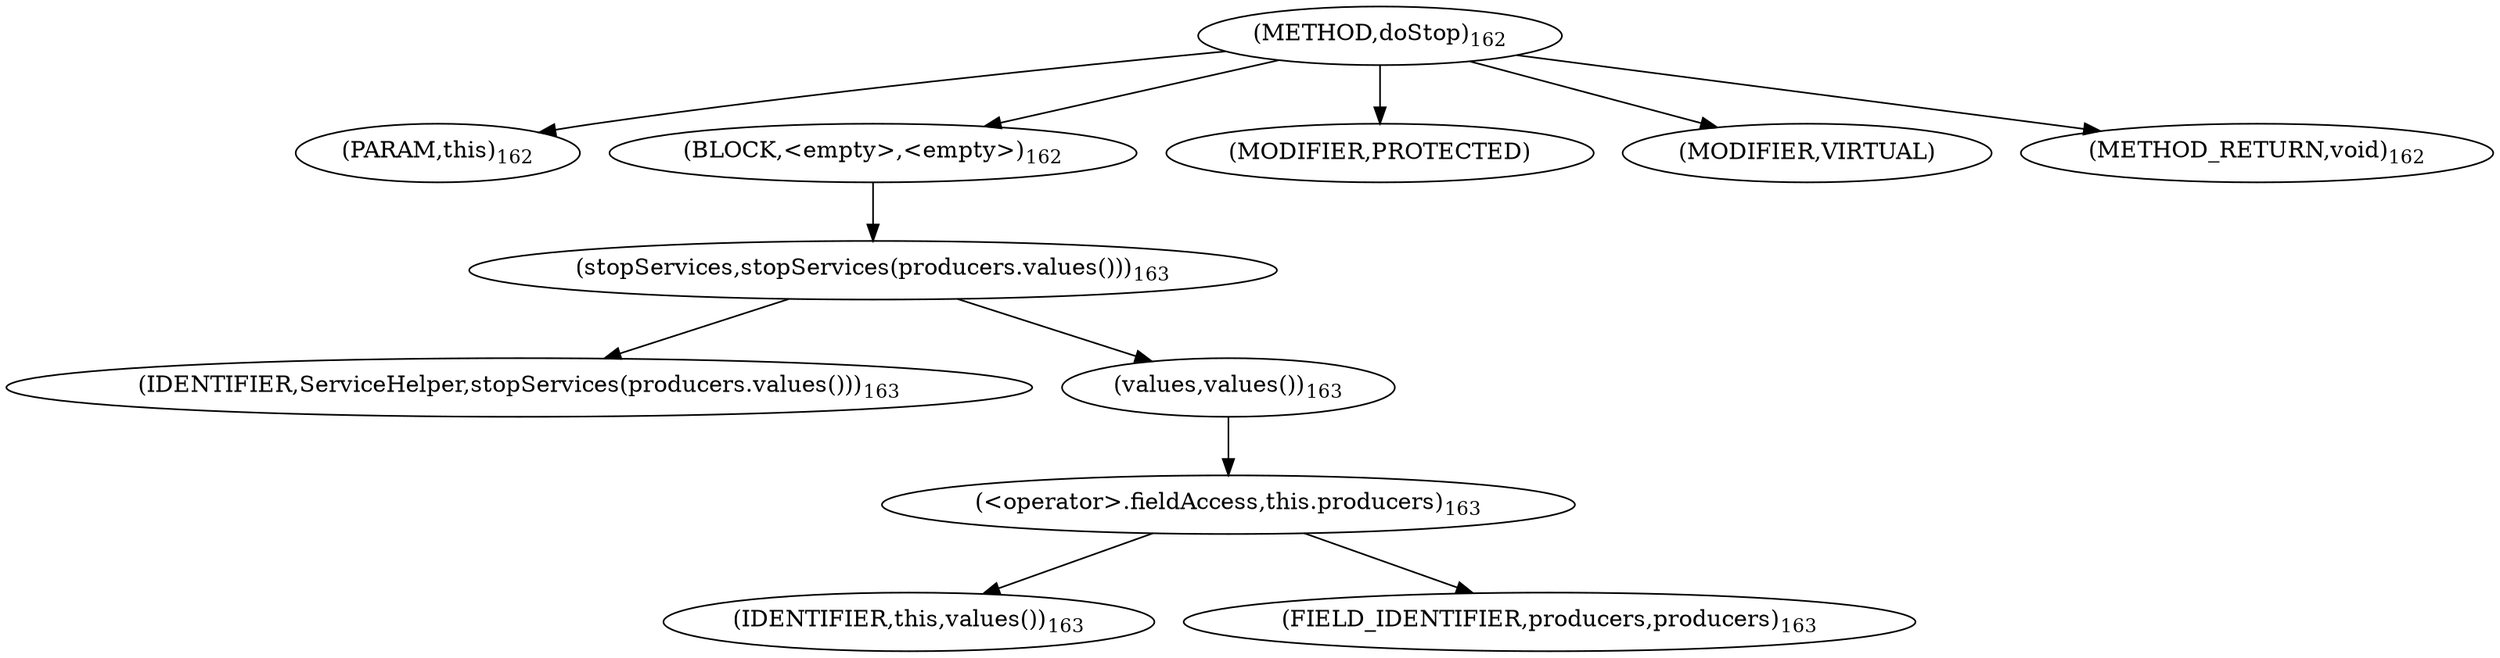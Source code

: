 digraph "doStop" {  
"353" [label = <(METHOD,doStop)<SUB>162</SUB>> ]
"354" [label = <(PARAM,this)<SUB>162</SUB>> ]
"355" [label = <(BLOCK,&lt;empty&gt;,&lt;empty&gt;)<SUB>162</SUB>> ]
"356" [label = <(stopServices,stopServices(producers.values()))<SUB>163</SUB>> ]
"357" [label = <(IDENTIFIER,ServiceHelper,stopServices(producers.values()))<SUB>163</SUB>> ]
"358" [label = <(values,values())<SUB>163</SUB>> ]
"359" [label = <(&lt;operator&gt;.fieldAccess,this.producers)<SUB>163</SUB>> ]
"360" [label = <(IDENTIFIER,this,values())<SUB>163</SUB>> ]
"361" [label = <(FIELD_IDENTIFIER,producers,producers)<SUB>163</SUB>> ]
"362" [label = <(MODIFIER,PROTECTED)> ]
"363" [label = <(MODIFIER,VIRTUAL)> ]
"364" [label = <(METHOD_RETURN,void)<SUB>162</SUB>> ]
  "353" -> "354" 
  "353" -> "355" 
  "353" -> "362" 
  "353" -> "363" 
  "353" -> "364" 
  "355" -> "356" 
  "356" -> "357" 
  "356" -> "358" 
  "358" -> "359" 
  "359" -> "360" 
  "359" -> "361" 
}
